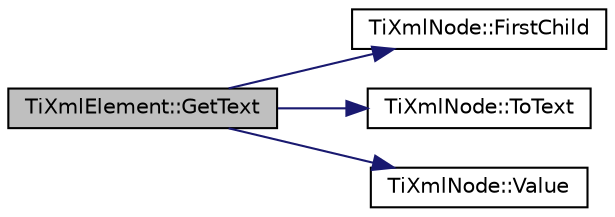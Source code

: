digraph "TiXmlElement::GetText"
{
  edge [fontname="Helvetica",fontsize="10",labelfontname="Helvetica",labelfontsize="10"];
  node [fontname="Helvetica",fontsize="10",shape=record];
  rankdir="LR";
  Node1 [label="TiXmlElement::GetText",height=0.2,width=0.4,color="black", fillcolor="grey75", style="filled" fontcolor="black"];
  Node1 -> Node2 [color="midnightblue",fontsize="10",style="solid"];
  Node2 [label="TiXmlNode::FirstChild",height=0.2,width=0.4,color="black", fillcolor="white", style="filled",URL="$class_ti_xml_node.html#a44c8eee26bbe2d1b2762038df9dde2f0",tooltip="The first child of this node. Will be null if there are no children. "];
  Node1 -> Node3 [color="midnightblue",fontsize="10",style="solid"];
  Node3 [label="TiXmlNode::ToText",height=0.2,width=0.4,color="black", fillcolor="white", style="filled",URL="$class_ti_xml_node.html#a95a46a52c525992d6b4ee08beb14cd69",tooltip="Cast to a more defined type. Will return null if not of the requested type. "];
  Node1 -> Node4 [color="midnightblue",fontsize="10",style="solid"];
  Node4 [label="TiXmlNode::Value",height=0.2,width=0.4,color="black", fillcolor="white", style="filled",URL="$class_ti_xml_node.html#a77943eb90d12c2892b1337a9f5918b41"];
}
